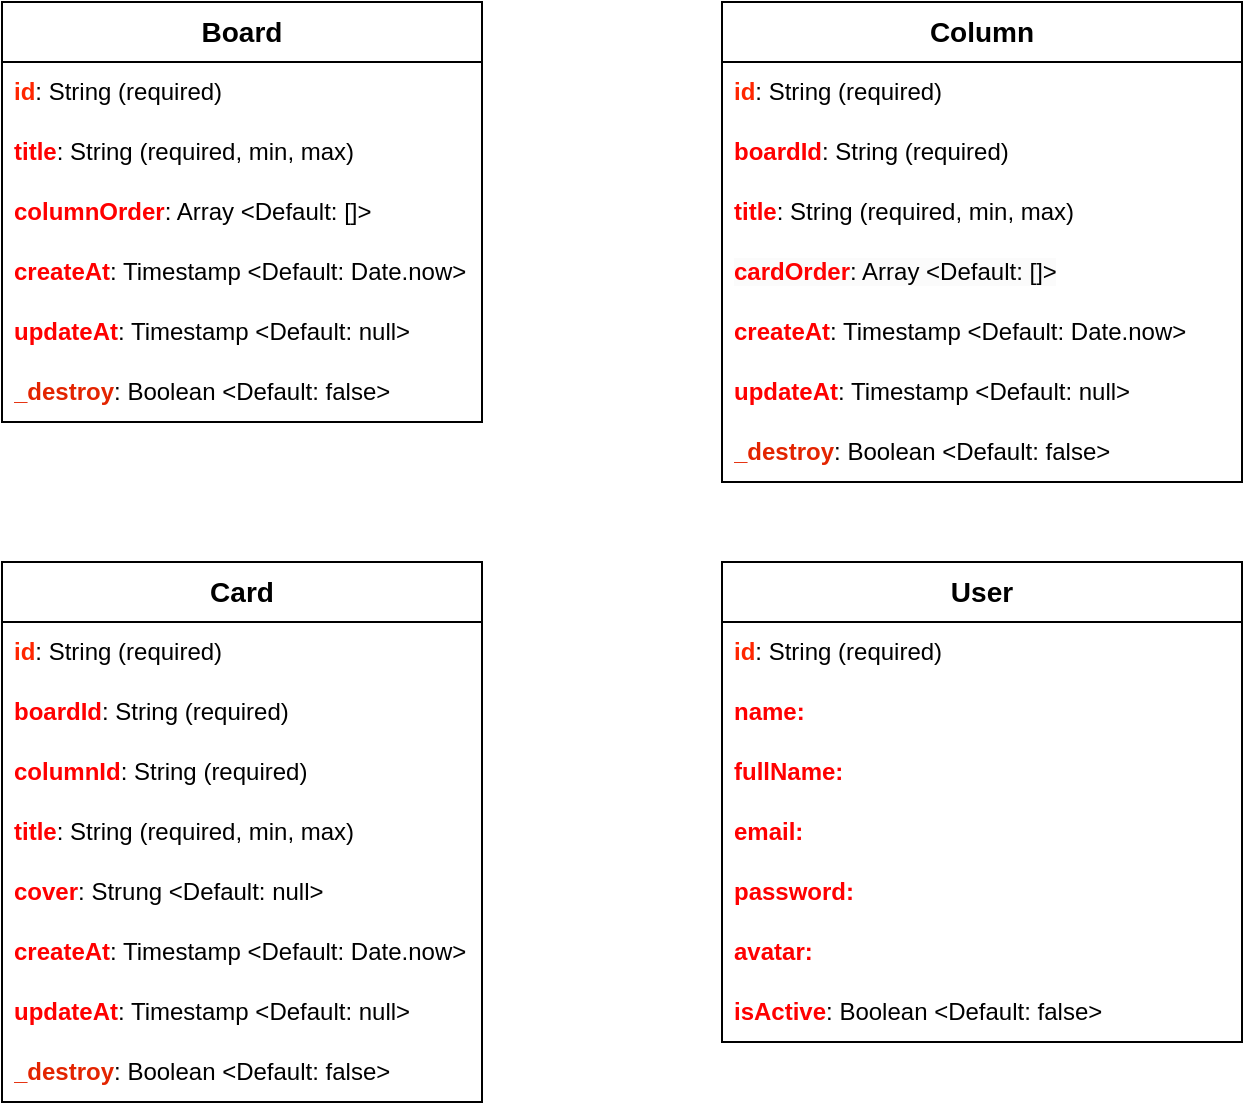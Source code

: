 <mxfile version="24.4.8" type="github">
  <diagram name="Page-1" id="0EhpC3gxMBU1NIHlYczA">
    <mxGraphModel dx="954" dy="647" grid="1" gridSize="10" guides="1" tooltips="1" connect="1" arrows="1" fold="1" page="1" pageScale="1" pageWidth="827" pageHeight="1169" math="0" shadow="0">
      <root>
        <mxCell id="0" />
        <mxCell id="1" parent="0" />
        <mxCell id="cJYBHGjSI0ZQR81pEZYc-1" value="&lt;b&gt;&lt;font style=&quot;font-size: 14px;&quot;&gt;Board&lt;/font&gt;&lt;/b&gt;" style="swimlane;fontStyle=0;childLayout=stackLayout;horizontal=1;startSize=30;horizontalStack=0;resizeParent=1;resizeParentMax=0;resizeLast=0;collapsible=1;marginBottom=0;whiteSpace=wrap;html=1;" vertex="1" parent="1">
          <mxGeometry x="80" y="120" width="240" height="210" as="geometry" />
        </mxCell>
        <mxCell id="cJYBHGjSI0ZQR81pEZYc-2" value="&lt;font color=&quot;#ff2600&quot;&gt;&lt;b&gt;id&lt;/b&gt;&lt;/font&gt;: String (required)" style="text;strokeColor=none;fillColor=none;align=left;verticalAlign=middle;spacingLeft=4;spacingRight=4;overflow=hidden;points=[[0,0.5],[1,0.5]];portConstraint=eastwest;rotatable=0;whiteSpace=wrap;html=1;" vertex="1" parent="cJYBHGjSI0ZQR81pEZYc-1">
          <mxGeometry y="30" width="240" height="30" as="geometry" />
        </mxCell>
        <mxCell id="cJYBHGjSI0ZQR81pEZYc-3" value="&lt;b&gt;&lt;font color=&quot;#ff0000&quot;&gt;title&lt;/font&gt;&lt;/b&gt;: String (required, min, max)" style="text;strokeColor=none;fillColor=none;align=left;verticalAlign=middle;spacingLeft=4;spacingRight=4;overflow=hidden;points=[[0,0.5],[1,0.5]];portConstraint=eastwest;rotatable=0;whiteSpace=wrap;html=1;" vertex="1" parent="cJYBHGjSI0ZQR81pEZYc-1">
          <mxGeometry y="60" width="240" height="30" as="geometry" />
        </mxCell>
        <mxCell id="cJYBHGjSI0ZQR81pEZYc-4" value="&lt;b&gt;&lt;font color=&quot;#ff0000&quot;&gt;columnOrder&lt;/font&gt;&lt;/b&gt;: Array &amp;lt;Default: []&amp;gt;" style="text;strokeColor=none;fillColor=none;align=left;verticalAlign=middle;spacingLeft=4;spacingRight=4;overflow=hidden;points=[[0,0.5],[1,0.5]];portConstraint=eastwest;rotatable=0;whiteSpace=wrap;html=1;" vertex="1" parent="cJYBHGjSI0ZQR81pEZYc-1">
          <mxGeometry y="90" width="240" height="30" as="geometry" />
        </mxCell>
        <mxCell id="cJYBHGjSI0ZQR81pEZYc-20" value="&lt;font color=&quot;#ff0000&quot;&gt;&lt;b&gt;createAt&lt;/b&gt;&lt;/font&gt;: Timestamp &amp;lt;Default: Date.now&amp;gt;" style="text;strokeColor=none;fillColor=none;align=left;verticalAlign=middle;spacingLeft=4;spacingRight=4;overflow=hidden;points=[[0,0.5],[1,0.5]];portConstraint=eastwest;rotatable=0;whiteSpace=wrap;html=1;" vertex="1" parent="cJYBHGjSI0ZQR81pEZYc-1">
          <mxGeometry y="120" width="240" height="30" as="geometry" />
        </mxCell>
        <mxCell id="cJYBHGjSI0ZQR81pEZYc-19" value="&lt;b&gt;&lt;font color=&quot;#ff0000&quot;&gt;updateAt&lt;/font&gt;&lt;/b&gt;: Timestamp &amp;lt;Default: null&amp;gt;" style="text;strokeColor=none;fillColor=none;align=left;verticalAlign=middle;spacingLeft=4;spacingRight=4;overflow=hidden;points=[[0,0.5],[1,0.5]];portConstraint=eastwest;rotatable=0;whiteSpace=wrap;html=1;" vertex="1" parent="cJYBHGjSI0ZQR81pEZYc-1">
          <mxGeometry y="150" width="240" height="30" as="geometry" />
        </mxCell>
        <mxCell id="cJYBHGjSI0ZQR81pEZYc-18" value="&lt;b&gt;&lt;font color=&quot;#e32400&quot;&gt;_destroy&lt;/font&gt;&lt;/b&gt;: Boolean &amp;lt;Default: false&amp;gt;" style="text;strokeColor=none;fillColor=none;align=left;verticalAlign=middle;spacingLeft=4;spacingRight=4;overflow=hidden;points=[[0,0.5],[1,0.5]];portConstraint=eastwest;rotatable=0;whiteSpace=wrap;html=1;" vertex="1" parent="cJYBHGjSI0ZQR81pEZYc-1">
          <mxGeometry y="180" width="240" height="30" as="geometry" />
        </mxCell>
        <mxCell id="cJYBHGjSI0ZQR81pEZYc-5" value="&lt;b&gt;&lt;font style=&quot;font-size: 14px;&quot;&gt;Column&lt;/font&gt;&lt;/b&gt;" style="swimlane;fontStyle=0;childLayout=stackLayout;horizontal=1;startSize=30;horizontalStack=0;resizeParent=1;resizeParentMax=0;resizeLast=0;collapsible=1;marginBottom=0;whiteSpace=wrap;html=1;" vertex="1" parent="1">
          <mxGeometry x="440" y="120" width="260" height="240" as="geometry" />
        </mxCell>
        <mxCell id="cJYBHGjSI0ZQR81pEZYc-6" value="&lt;font color=&quot;#ff2600&quot;&gt;&lt;b&gt;id&lt;/b&gt;&lt;/font&gt;: String (required)" style="text;strokeColor=none;fillColor=none;align=left;verticalAlign=middle;spacingLeft=4;spacingRight=4;overflow=hidden;points=[[0,0.5],[1,0.5]];portConstraint=eastwest;rotatable=0;whiteSpace=wrap;html=1;" vertex="1" parent="cJYBHGjSI0ZQR81pEZYc-5">
          <mxGeometry y="30" width="260" height="30" as="geometry" />
        </mxCell>
        <mxCell id="cJYBHGjSI0ZQR81pEZYc-7" value="&lt;font color=&quot;#ff0000&quot;&gt;&lt;b&gt;boardId&lt;/b&gt;&lt;/font&gt;: String (required)" style="text;strokeColor=none;fillColor=none;align=left;verticalAlign=middle;spacingLeft=4;spacingRight=4;overflow=hidden;points=[[0,0.5],[1,0.5]];portConstraint=eastwest;rotatable=0;whiteSpace=wrap;html=1;" vertex="1" parent="cJYBHGjSI0ZQR81pEZYc-5">
          <mxGeometry y="60" width="260" height="30" as="geometry" />
        </mxCell>
        <mxCell id="cJYBHGjSI0ZQR81pEZYc-24" value="&lt;b&gt;&lt;font color=&quot;#ff0000&quot;&gt;title&lt;/font&gt;&lt;/b&gt;: String (required, min, max)" style="text;strokeColor=none;fillColor=none;align=left;verticalAlign=middle;spacingLeft=4;spacingRight=4;overflow=hidden;points=[[0,0.5],[1,0.5]];portConstraint=eastwest;rotatable=0;whiteSpace=wrap;html=1;" vertex="1" parent="cJYBHGjSI0ZQR81pEZYc-5">
          <mxGeometry y="90" width="260" height="30" as="geometry" />
        </mxCell>
        <mxCell id="cJYBHGjSI0ZQR81pEZYc-23" value="&lt;span style=&quot;caret-color: rgb(0, 0, 0); font-family: Helvetica; font-size: 12px; font-style: normal; font-variant-caps: normal; letter-spacing: normal; text-align: left; text-indent: 0px; text-transform: none; white-space: normal; word-spacing: 0px; -webkit-text-stroke-width: 0px; background-color: rgb(251, 251, 251); text-decoration: none; float: none; display: inline !important;&quot;&gt;&lt;b&gt;&lt;font color=&quot;#ff0000&quot;&gt;cardOrder&lt;/font&gt;&lt;/b&gt;&lt;/span&gt;&lt;span style=&quot;caret-color: rgb(0, 0, 0); color: rgb(0, 0, 0); font-family: Helvetica; font-size: 12px; font-style: normal; font-variant-caps: normal; font-weight: 400; letter-spacing: normal; orphans: auto; text-align: left; text-indent: 0px; text-transform: none; white-space: normal; widows: auto; word-spacing: 0px; -webkit-text-stroke-width: 0px; background-color: rgb(251, 251, 251); text-decoration: none; display: inline !important; float: none;&quot;&gt;: Array &amp;lt;Default: []&amp;gt;&lt;/span&gt;" style="text;strokeColor=none;fillColor=none;align=left;verticalAlign=middle;spacingLeft=4;spacingRight=4;overflow=hidden;points=[[0,0.5],[1,0.5]];portConstraint=eastwest;rotatable=0;whiteSpace=wrap;html=1;" vertex="1" parent="cJYBHGjSI0ZQR81pEZYc-5">
          <mxGeometry y="120" width="260" height="30" as="geometry" />
        </mxCell>
        <mxCell id="cJYBHGjSI0ZQR81pEZYc-22" value="&lt;font color=&quot;#ff0000&quot;&gt;&lt;b&gt;createAt&lt;/b&gt;&lt;/font&gt;: Timestamp &amp;lt;Default: Date.now&amp;gt;" style="text;strokeColor=none;fillColor=none;align=left;verticalAlign=middle;spacingLeft=4;spacingRight=4;overflow=hidden;points=[[0,0.5],[1,0.5]];portConstraint=eastwest;rotatable=0;whiteSpace=wrap;html=1;" vertex="1" parent="cJYBHGjSI0ZQR81pEZYc-5">
          <mxGeometry y="150" width="260" height="30" as="geometry" />
        </mxCell>
        <mxCell id="cJYBHGjSI0ZQR81pEZYc-21" value="&lt;b&gt;&lt;font color=&quot;#ff0000&quot;&gt;updateAt&lt;/font&gt;&lt;/b&gt;: Timestamp &amp;lt;Default: null&amp;gt;" style="text;strokeColor=none;fillColor=none;align=left;verticalAlign=middle;spacingLeft=4;spacingRight=4;overflow=hidden;points=[[0,0.5],[1,0.5]];portConstraint=eastwest;rotatable=0;whiteSpace=wrap;html=1;" vertex="1" parent="cJYBHGjSI0ZQR81pEZYc-5">
          <mxGeometry y="180" width="260" height="30" as="geometry" />
        </mxCell>
        <mxCell id="cJYBHGjSI0ZQR81pEZYc-8" value="&lt;b&gt;&lt;font color=&quot;#e32400&quot;&gt;_destroy&lt;/font&gt;&lt;/b&gt;: Boolean &amp;lt;Default: false&amp;gt;" style="text;strokeColor=none;fillColor=none;align=left;verticalAlign=middle;spacingLeft=4;spacingRight=4;overflow=hidden;points=[[0,0.5],[1,0.5]];portConstraint=eastwest;rotatable=0;whiteSpace=wrap;html=1;" vertex="1" parent="cJYBHGjSI0ZQR81pEZYc-5">
          <mxGeometry y="210" width="260" height="30" as="geometry" />
        </mxCell>
        <mxCell id="cJYBHGjSI0ZQR81pEZYc-9" value="&lt;font style=&quot;font-size: 14px;&quot;&gt;&lt;b&gt;Card&lt;/b&gt;&lt;/font&gt;" style="swimlane;fontStyle=0;childLayout=stackLayout;horizontal=1;startSize=30;horizontalStack=0;resizeParent=1;resizeParentMax=0;resizeLast=0;collapsible=1;marginBottom=0;whiteSpace=wrap;html=1;" vertex="1" parent="1">
          <mxGeometry x="80" y="400" width="240" height="270" as="geometry" />
        </mxCell>
        <mxCell id="cJYBHGjSI0ZQR81pEZYc-10" value="&lt;font color=&quot;#ff2600&quot;&gt;&lt;b&gt;id&lt;/b&gt;&lt;/font&gt;: String (required)" style="text;strokeColor=none;fillColor=none;align=left;verticalAlign=middle;spacingLeft=4;spacingRight=4;overflow=hidden;points=[[0,0.5],[1,0.5]];portConstraint=eastwest;rotatable=0;whiteSpace=wrap;html=1;" vertex="1" parent="cJYBHGjSI0ZQR81pEZYc-9">
          <mxGeometry y="30" width="240" height="30" as="geometry" />
        </mxCell>
        <mxCell id="cJYBHGjSI0ZQR81pEZYc-29" value="&lt;font color=&quot;#ff0000&quot;&gt;&lt;b&gt;boardId&lt;/b&gt;&lt;/font&gt;: String (required)" style="text;strokeColor=none;fillColor=none;align=left;verticalAlign=middle;spacingLeft=4;spacingRight=4;overflow=hidden;points=[[0,0.5],[1,0.5]];portConstraint=eastwest;rotatable=0;whiteSpace=wrap;html=1;" vertex="1" parent="cJYBHGjSI0ZQR81pEZYc-9">
          <mxGeometry y="60" width="240" height="30" as="geometry" />
        </mxCell>
        <mxCell id="cJYBHGjSI0ZQR81pEZYc-28" value="&lt;b&gt;&lt;font color=&quot;#ff0000&quot;&gt;columnId&lt;/font&gt;&lt;/b&gt;: String (required)" style="text;strokeColor=none;fillColor=none;align=left;verticalAlign=middle;spacingLeft=4;spacingRight=4;overflow=hidden;points=[[0,0.5],[1,0.5]];portConstraint=eastwest;rotatable=0;whiteSpace=wrap;html=1;" vertex="1" parent="cJYBHGjSI0ZQR81pEZYc-9">
          <mxGeometry y="90" width="240" height="30" as="geometry" />
        </mxCell>
        <mxCell id="cJYBHGjSI0ZQR81pEZYc-11" value="&lt;b&gt;&lt;font color=&quot;#ff0000&quot;&gt;title&lt;/font&gt;&lt;/b&gt;: String (required, min, max)" style="text;strokeColor=none;fillColor=none;align=left;verticalAlign=middle;spacingLeft=4;spacingRight=4;overflow=hidden;points=[[0,0.5],[1,0.5]];portConstraint=eastwest;rotatable=0;whiteSpace=wrap;html=1;" vertex="1" parent="cJYBHGjSI0ZQR81pEZYc-9">
          <mxGeometry y="120" width="240" height="30" as="geometry" />
        </mxCell>
        <mxCell id="cJYBHGjSI0ZQR81pEZYc-32" value="&lt;font color=&quot;#ff0000&quot;&gt;&lt;b&gt;cover&lt;/b&gt;&lt;/font&gt;: Strung &amp;lt;Default: null&amp;gt;" style="text;strokeColor=none;fillColor=none;align=left;verticalAlign=middle;spacingLeft=4;spacingRight=4;overflow=hidden;points=[[0,0.5],[1,0.5]];portConstraint=eastwest;rotatable=0;whiteSpace=wrap;html=1;" vertex="1" parent="cJYBHGjSI0ZQR81pEZYc-9">
          <mxGeometry y="150" width="240" height="30" as="geometry" />
        </mxCell>
        <mxCell id="cJYBHGjSI0ZQR81pEZYc-12" value="&lt;font color=&quot;#ff0000&quot;&gt;&lt;b&gt;createAt&lt;/b&gt;&lt;/font&gt;: Timestamp &amp;lt;Default: Date.now&amp;gt;" style="text;strokeColor=none;fillColor=none;align=left;verticalAlign=middle;spacingLeft=4;spacingRight=4;overflow=hidden;points=[[0,0.5],[1,0.5]];portConstraint=eastwest;rotatable=0;whiteSpace=wrap;html=1;" vertex="1" parent="cJYBHGjSI0ZQR81pEZYc-9">
          <mxGeometry y="180" width="240" height="30" as="geometry" />
        </mxCell>
        <mxCell id="cJYBHGjSI0ZQR81pEZYc-31" value="&lt;b&gt;&lt;font color=&quot;#ff0000&quot;&gt;updateAt&lt;/font&gt;&lt;/b&gt;: Timestamp &amp;lt;Default: null&amp;gt;" style="text;strokeColor=none;fillColor=none;align=left;verticalAlign=middle;spacingLeft=4;spacingRight=4;overflow=hidden;points=[[0,0.5],[1,0.5]];portConstraint=eastwest;rotatable=0;whiteSpace=wrap;html=1;" vertex="1" parent="cJYBHGjSI0ZQR81pEZYc-9">
          <mxGeometry y="210" width="240" height="30" as="geometry" />
        </mxCell>
        <mxCell id="cJYBHGjSI0ZQR81pEZYc-30" value="&lt;b&gt;&lt;font color=&quot;#e32400&quot;&gt;_destroy&lt;/font&gt;&lt;/b&gt;: Boolean &amp;lt;Default: false&amp;gt;" style="text;strokeColor=none;fillColor=none;align=left;verticalAlign=middle;spacingLeft=4;spacingRight=4;overflow=hidden;points=[[0,0.5],[1,0.5]];portConstraint=eastwest;rotatable=0;whiteSpace=wrap;html=1;" vertex="1" parent="cJYBHGjSI0ZQR81pEZYc-9">
          <mxGeometry y="240" width="240" height="30" as="geometry" />
        </mxCell>
        <mxCell id="cJYBHGjSI0ZQR81pEZYc-13" value="&lt;font style=&quot;font-size: 14px;&quot;&gt;&lt;b&gt;User&lt;/b&gt;&lt;/font&gt;" style="swimlane;fontStyle=0;childLayout=stackLayout;horizontal=1;startSize=30;horizontalStack=0;resizeParent=1;resizeParentMax=0;resizeLast=0;collapsible=1;marginBottom=0;whiteSpace=wrap;html=1;" vertex="1" parent="1">
          <mxGeometry x="440" y="400" width="260" height="240" as="geometry" />
        </mxCell>
        <mxCell id="cJYBHGjSI0ZQR81pEZYc-14" value="&lt;font color=&quot;#ff2600&quot;&gt;&lt;b&gt;id&lt;/b&gt;&lt;/font&gt;: String (required)" style="text;strokeColor=none;fillColor=none;align=left;verticalAlign=middle;spacingLeft=4;spacingRight=4;overflow=hidden;points=[[0,0.5],[1,0.5]];portConstraint=eastwest;rotatable=0;whiteSpace=wrap;html=1;" vertex="1" parent="cJYBHGjSI0ZQR81pEZYc-13">
          <mxGeometry y="30" width="260" height="30" as="geometry" />
        </mxCell>
        <mxCell id="cJYBHGjSI0ZQR81pEZYc-15" value="&lt;b&gt;&lt;font color=&quot;#ff0000&quot;&gt;name:&lt;/font&gt;&lt;/b&gt;" style="text;strokeColor=none;fillColor=none;align=left;verticalAlign=middle;spacingLeft=4;spacingRight=4;overflow=hidden;points=[[0,0.5],[1,0.5]];portConstraint=eastwest;rotatable=0;whiteSpace=wrap;html=1;" vertex="1" parent="cJYBHGjSI0ZQR81pEZYc-13">
          <mxGeometry y="60" width="260" height="30" as="geometry" />
        </mxCell>
        <mxCell id="cJYBHGjSI0ZQR81pEZYc-16" value="&lt;b&gt;&lt;font color=&quot;#ff0000&quot;&gt;fullName:&lt;/font&gt;&lt;/b&gt;" style="text;strokeColor=none;fillColor=none;align=left;verticalAlign=middle;spacingLeft=4;spacingRight=4;overflow=hidden;points=[[0,0.5],[1,0.5]];portConstraint=eastwest;rotatable=0;whiteSpace=wrap;html=1;" vertex="1" parent="cJYBHGjSI0ZQR81pEZYc-13">
          <mxGeometry y="90" width="260" height="30" as="geometry" />
        </mxCell>
        <mxCell id="cJYBHGjSI0ZQR81pEZYc-36" value="&lt;b&gt;&lt;font color=&quot;#ff0000&quot;&gt;email:&lt;/font&gt;&lt;/b&gt;" style="text;strokeColor=none;fillColor=none;align=left;verticalAlign=middle;spacingLeft=4;spacingRight=4;overflow=hidden;points=[[0,0.5],[1,0.5]];portConstraint=eastwest;rotatable=0;whiteSpace=wrap;html=1;" vertex="1" parent="cJYBHGjSI0ZQR81pEZYc-13">
          <mxGeometry y="120" width="260" height="30" as="geometry" />
        </mxCell>
        <mxCell id="cJYBHGjSI0ZQR81pEZYc-35" value="&lt;b&gt;&lt;font color=&quot;#ff0000&quot;&gt;password:&lt;/font&gt;&lt;/b&gt;" style="text;strokeColor=none;fillColor=none;align=left;verticalAlign=middle;spacingLeft=4;spacingRight=4;overflow=hidden;points=[[0,0.5],[1,0.5]];portConstraint=eastwest;rotatable=0;whiteSpace=wrap;html=1;" vertex="1" parent="cJYBHGjSI0ZQR81pEZYc-13">
          <mxGeometry y="150" width="260" height="30" as="geometry" />
        </mxCell>
        <mxCell id="cJYBHGjSI0ZQR81pEZYc-34" value="&lt;b&gt;&lt;font color=&quot;#ff0000&quot;&gt;avatar:&lt;/font&gt;&lt;/b&gt;" style="text;strokeColor=none;fillColor=none;align=left;verticalAlign=middle;spacingLeft=4;spacingRight=4;overflow=hidden;points=[[0,0.5],[1,0.5]];portConstraint=eastwest;rotatable=0;whiteSpace=wrap;html=1;" vertex="1" parent="cJYBHGjSI0ZQR81pEZYc-13">
          <mxGeometry y="180" width="260" height="30" as="geometry" />
        </mxCell>
        <mxCell id="cJYBHGjSI0ZQR81pEZYc-33" value="&lt;b&gt;&lt;font color=&quot;#ff0000&quot;&gt;isActive&lt;/font&gt;&lt;/b&gt;: Boolean &amp;lt;Default: false&amp;gt;" style="text;strokeColor=none;fillColor=none;align=left;verticalAlign=middle;spacingLeft=4;spacingRight=4;overflow=hidden;points=[[0,0.5],[1,0.5]];portConstraint=eastwest;rotatable=0;whiteSpace=wrap;html=1;" vertex="1" parent="cJYBHGjSI0ZQR81pEZYc-13">
          <mxGeometry y="210" width="260" height="30" as="geometry" />
        </mxCell>
      </root>
    </mxGraphModel>
  </diagram>
</mxfile>
